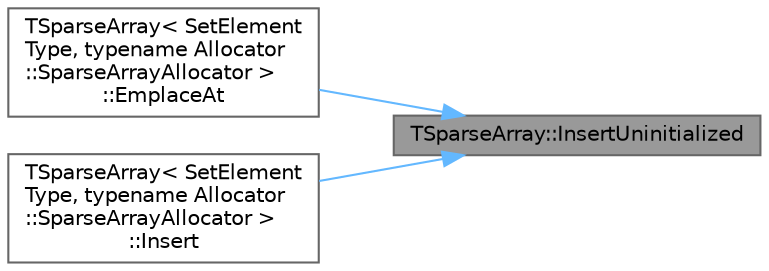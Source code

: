 digraph "TSparseArray::InsertUninitialized"
{
 // INTERACTIVE_SVG=YES
 // LATEX_PDF_SIZE
  bgcolor="transparent";
  edge [fontname=Helvetica,fontsize=10,labelfontname=Helvetica,labelfontsize=10];
  node [fontname=Helvetica,fontsize=10,shape=box,height=0.2,width=0.4];
  rankdir="RL";
  Node1 [id="Node000001",label="TSparseArray::InsertUninitialized",height=0.2,width=0.4,color="gray40", fillcolor="grey60", style="filled", fontcolor="black",tooltip="Allocates space for an element in the array at a given index."];
  Node1 -> Node2 [id="edge1_Node000001_Node000002",dir="back",color="steelblue1",style="solid",tooltip=" "];
  Node2 [id="Node000002",label="TSparseArray\< SetElement\lType, typename Allocator\l::SparseArrayAllocator \>\l::EmplaceAt",height=0.2,width=0.4,color="grey40", fillcolor="white", style="filled",URL="$d0/db8/classTSparseArray.html#a63042ae18b39c6d92566266df658a74d",tooltip=" "];
  Node1 -> Node3 [id="edge2_Node000001_Node000003",dir="back",color="steelblue1",style="solid",tooltip=" "];
  Node3 [id="Node000003",label="TSparseArray\< SetElement\lType, typename Allocator\l::SparseArrayAllocator \>\l::Insert",height=0.2,width=0.4,color="grey40", fillcolor="white", style="filled",URL="$d0/db8/classTSparseArray.html#aec21c51dd6d717c72b06d76501088d29",tooltip=" "];
}
